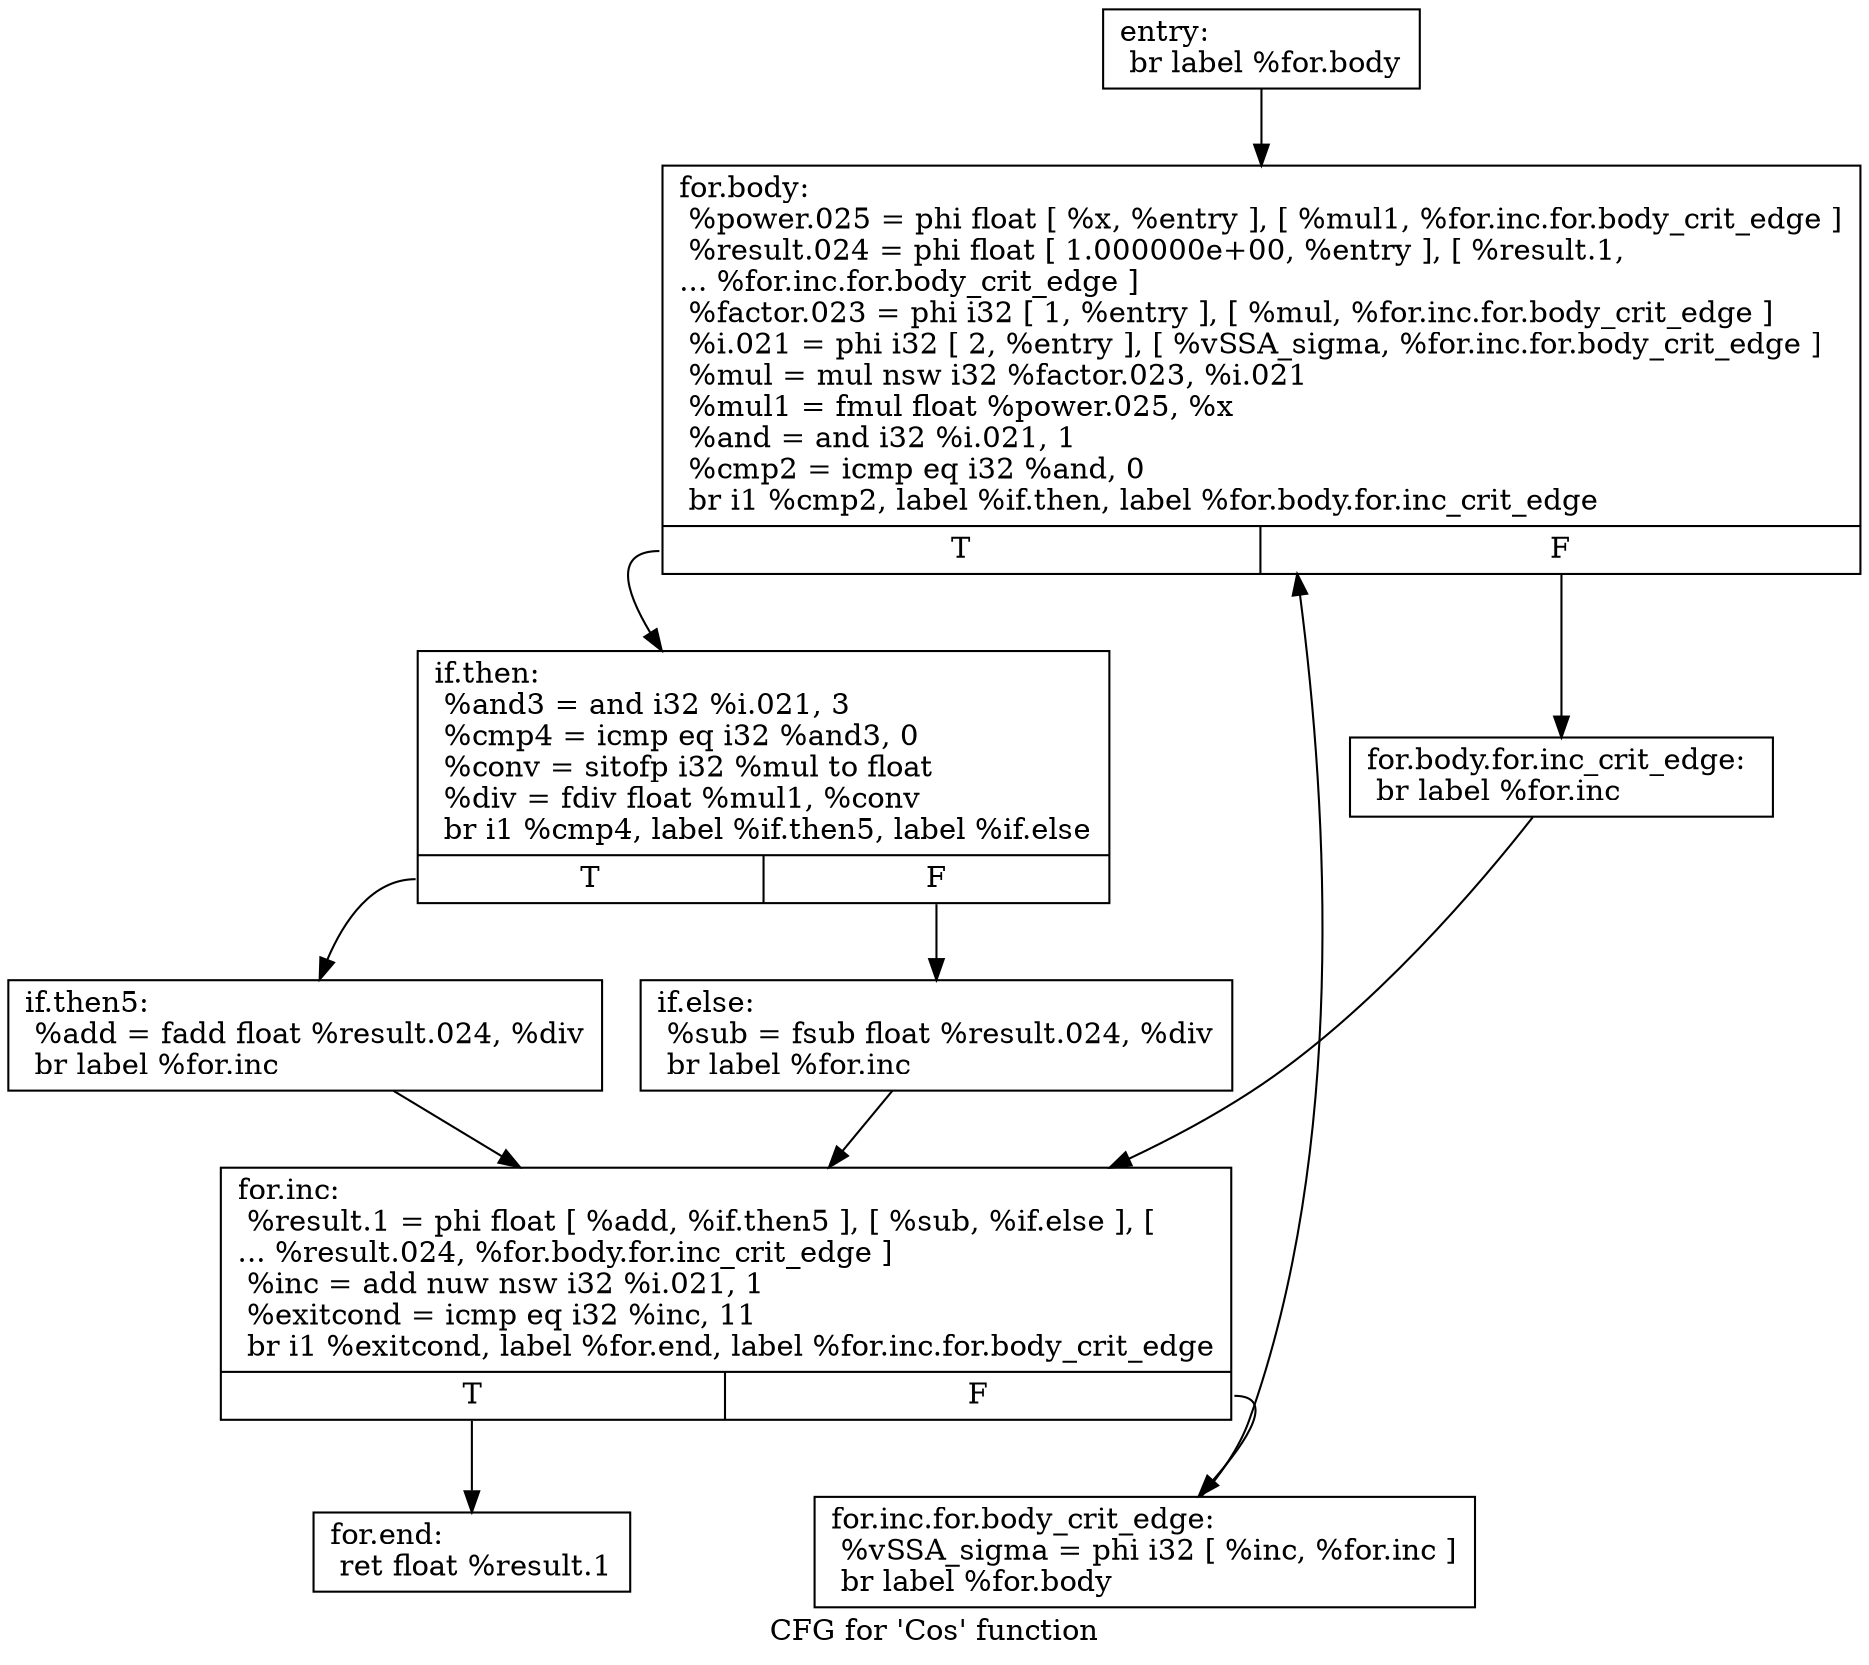 digraph "CFG for 'Cos' function" {
	label="CFG for 'Cos' function";

	Node0x968bcd0 [shape=record,label="{entry:\l  br label %for.body\l}"];
	Node0x968bcd0 -> Node0x968bd20;
	Node0x968bd20 [shape=record,label="{for.body:                                         \l  %power.025 = phi float [ %x, %entry ], [ %mul1, %for.inc.for.body_crit_edge ]\l  %result.024 = phi float [ 1.000000e+00, %entry ], [ %result.1,\l... %for.inc.for.body_crit_edge ]\l  %factor.023 = phi i32 [ 1, %entry ], [ %mul, %for.inc.for.body_crit_edge ]\l  %i.021 = phi i32 [ 2, %entry ], [ %vSSA_sigma, %for.inc.for.body_crit_edge ]\l  %mul = mul nsw i32 %factor.023, %i.021\l  %mul1 = fmul float %power.025, %x\l  %and = and i32 %i.021, 1\l  %cmp2 = icmp eq i32 %and, 0\l  br i1 %cmp2, label %if.then, label %for.body.for.inc_crit_edge\l|{<s0>T|<s1>F}}"];
	Node0x968bd20:s0 -> Node0x968bdc0;
	Node0x968bd20:s1 -> Node0x968bd70;
	Node0x968bd70 [shape=record,label="{for.body.for.inc_crit_edge:                       \l  br label %for.inc\l}"];
	Node0x968bd70 -> Node0x968beb0;
	Node0x968bdc0 [shape=record,label="{if.then:                                          \l  %and3 = and i32 %i.021, 3\l  %cmp4 = icmp eq i32 %and3, 0\l  %conv = sitofp i32 %mul to float\l  %div = fdiv float %mul1, %conv\l  br i1 %cmp4, label %if.then5, label %if.else\l|{<s0>T|<s1>F}}"];
	Node0x968bdc0:s0 -> Node0x968be10;
	Node0x968bdc0:s1 -> Node0x968be60;
	Node0x968be10 [shape=record,label="{if.then5:                                         \l  %add = fadd float %result.024, %div\l  br label %for.inc\l}"];
	Node0x968be10 -> Node0x968beb0;
	Node0x968be60 [shape=record,label="{if.else:                                          \l  %sub = fsub float %result.024, %div\l  br label %for.inc\l}"];
	Node0x968be60 -> Node0x968beb0;
	Node0x968beb0 [shape=record,label="{for.inc:                                          \l  %result.1 = phi float [ %add, %if.then5 ], [ %sub, %if.else ], [\l... %result.024, %for.body.for.inc_crit_edge ]\l  %inc = add nuw nsw i32 %i.021, 1\l  %exitcond = icmp eq i32 %inc, 11\l  br i1 %exitcond, label %for.end, label %for.inc.for.body_crit_edge\l|{<s0>T|<s1>F}}"];
	Node0x968beb0:s0 -> Node0x968bf50;
	Node0x968beb0:s1 -> Node0x968bf00;
	Node0x968bf00 [shape=record,label="{for.inc.for.body_crit_edge:                       \l  %vSSA_sigma = phi i32 [ %inc, %for.inc ]\l  br label %for.body\l}"];
	Node0x968bf00 -> Node0x968bd20;
	Node0x968bf50 [shape=record,label="{for.end:                                          \l  ret float %result.1\l}"];
}
